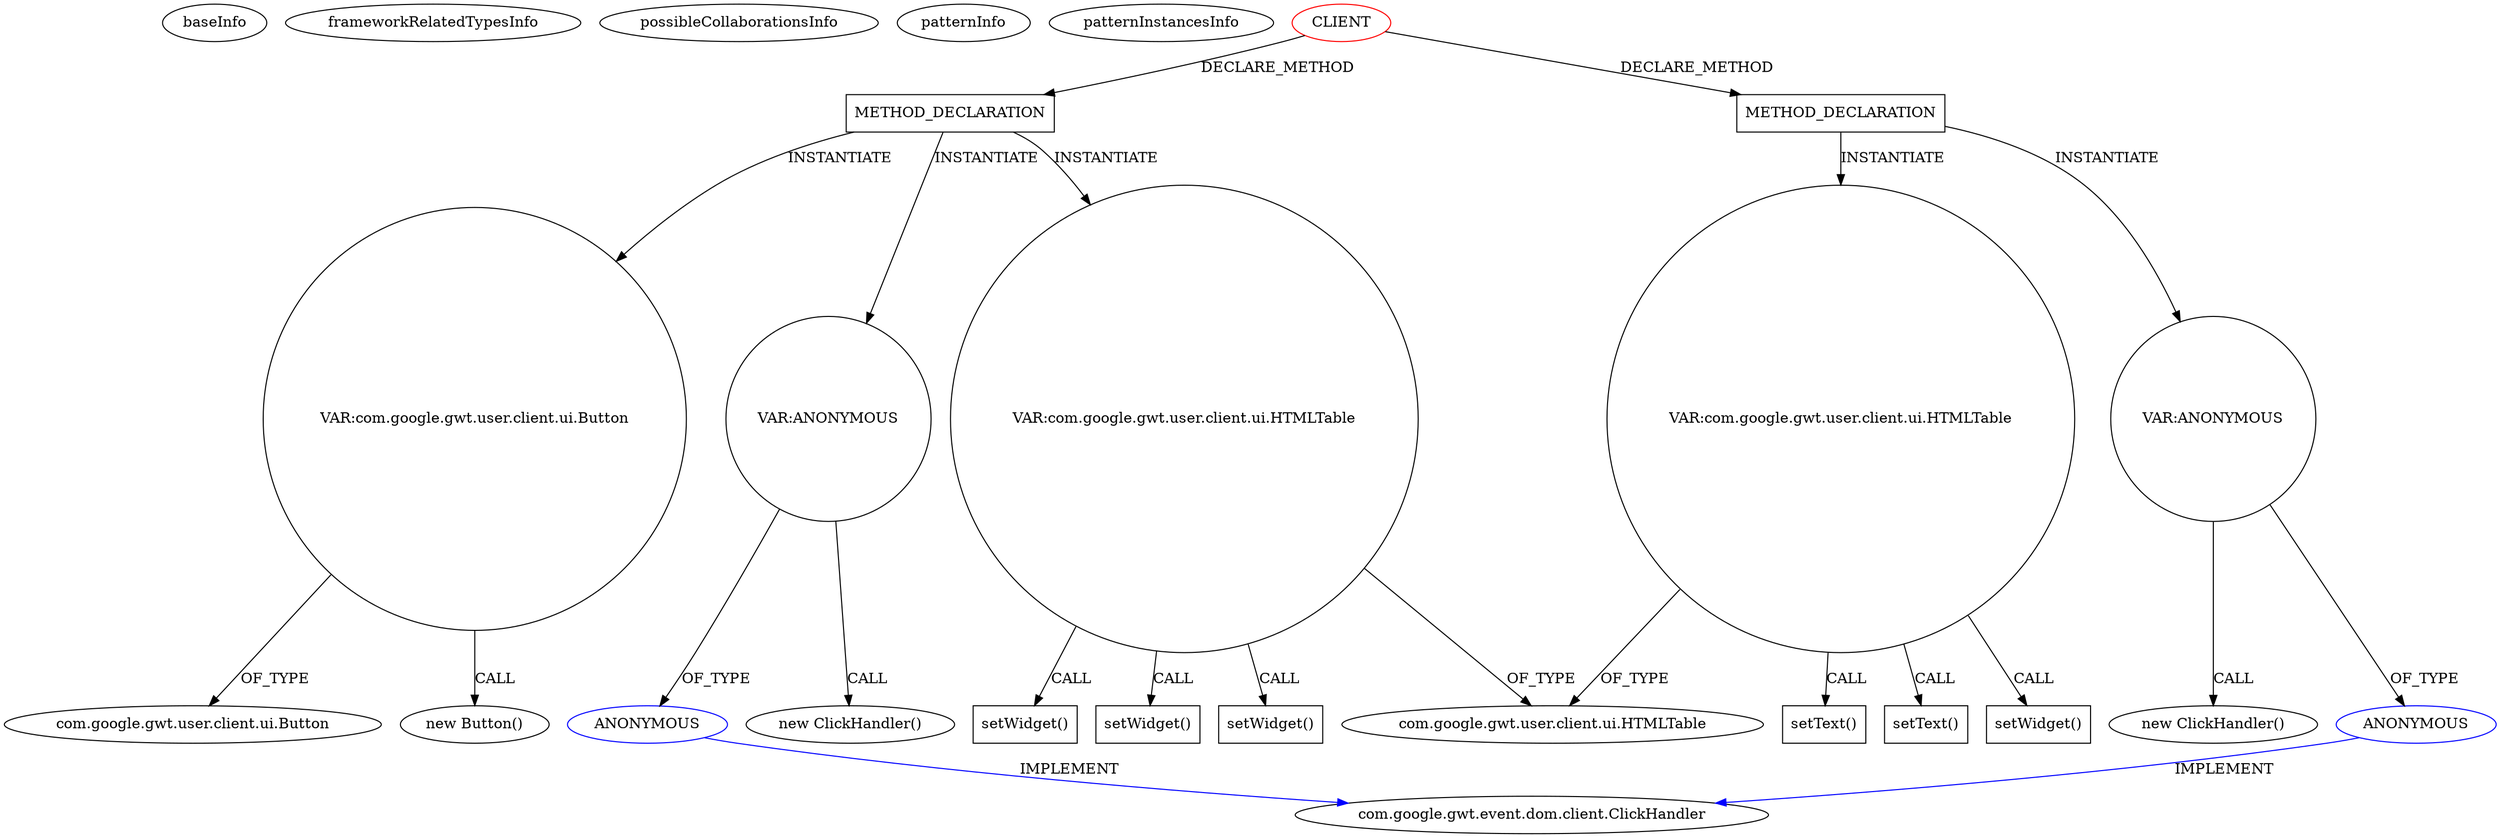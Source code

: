 digraph {
baseInfo[graphId=568,category="pattern",isAnonymous=false,possibleRelation=false]
frameworkRelatedTypesInfo[]
possibleCollaborationsInfo[]
patternInfo[frequency=2.0,patternRootClient=0]
patternInstancesInfo[0="j78wu-HyperDex-GUI~/j78wu-HyperDex-GUI/HyperDex-GUI-master/src/com/hyperdex/web/client/view/HyperSpace.java~HyperSpace~3091",1="chrte-TemperatureWatcher~/chrte-TemperatureWatcher/TemperatureWatcher-master/src/com/google/gwt/sample/stockwatcher/client/TemperatureWatcher.java~TemperatureWatcher~1066"]
103[label="com.google.gwt.user.client.ui.HTMLTable",vertexType="FRAMEWORK_CLASS_TYPE",isFrameworkType=false]
357[label="VAR:com.google.gwt.user.client.ui.HTMLTable",vertexType="VARIABLE_EXPRESION",isFrameworkType=false,shape=circle]
366[label="setWidget()",vertexType="INSIDE_CALL",isFrameworkType=false,shape=box]
438[label="setWidget()",vertexType="INSIDE_CALL",isFrameworkType=false,shape=box]
101[label="VAR:com.google.gwt.user.client.ui.HTMLTable",vertexType="VARIABLE_EXPRESION",isFrameworkType=false,shape=circle]
349[label="METHOD_DECLARATION",vertexType="CLIENT_METHOD_DECLARATION",isFrameworkType=false,shape=box]
0[label="CLIENT",vertexType="ROOT_CLIENT_CLASS_DECLARATION",isFrameworkType=false,color=red]
102[label="setWidget()",vertexType="INSIDE_CALL",isFrameworkType=false,shape=box]
428[label="VAR:ANONYMOUS",vertexType="VARIABLE_EXPRESION",isFrameworkType=false,shape=circle]
429[label="ANONYMOUS",vertexType="REFERENCE_ANONYMOUS_DECLARATION",isFrameworkType=false,color=blue]
427[label="new ClickHandler()",vertexType="CONSTRUCTOR_CALL",isFrameworkType=false]
138[label="com.google.gwt.event.dom.client.ClickHandler",vertexType="FRAMEWORK_INTERFACE_TYPE",isFrameworkType=false]
137[label="ANONYMOUS",vertexType="REFERENCE_ANONYMOUS_DECLARATION",isFrameworkType=false,color=blue]
136[label="VAR:ANONYMOUS",vertexType="VARIABLE_EXPRESION",isFrameworkType=false,shape=circle]
135[label="new ClickHandler()",vertexType="CONSTRUCTOR_CALL",isFrameworkType=false]
107[label="setText()",vertexType="INSIDE_CALL",isFrameworkType=false,shape=box]
421[label="VAR:com.google.gwt.user.client.ui.Button",vertexType="VARIABLE_EXPRESION",isFrameworkType=false,shape=circle]
420[label="new Button()",vertexType="CONSTRUCTOR_CALL",isFrameworkType=false]
70[label="METHOD_DECLARATION",vertexType="CLIENT_METHOD_DECLARATION",isFrameworkType=false,shape=box]
358[label="setWidget()",vertexType="INSIDE_CALL",isFrameworkType=false,shape=box]
109[label="setText()",vertexType="INSIDE_CALL",isFrameworkType=false,shape=box]
5[label="com.google.gwt.user.client.ui.Button",vertexType="FRAMEWORK_CLASS_TYPE",isFrameworkType=false]
101->103[label="OF_TYPE"]
101->107[label="CALL"]
0->349[label="DECLARE_METHOD"]
136->137[label="OF_TYPE"]
421->5[label="OF_TYPE"]
429->138[label="IMPLEMENT",color=blue]
101->102[label="CALL"]
101->109[label="CALL"]
357->103[label="OF_TYPE"]
357->438[label="CALL"]
0->70[label="DECLARE_METHOD"]
349->428[label="INSTANTIATE"]
70->136[label="INSTANTIATE"]
357->358[label="CALL"]
428->427[label="CALL"]
137->138[label="IMPLEMENT",color=blue]
428->429[label="OF_TYPE"]
70->101[label="INSTANTIATE"]
349->421[label="INSTANTIATE"]
349->357[label="INSTANTIATE"]
357->366[label="CALL"]
136->135[label="CALL"]
421->420[label="CALL"]
}
